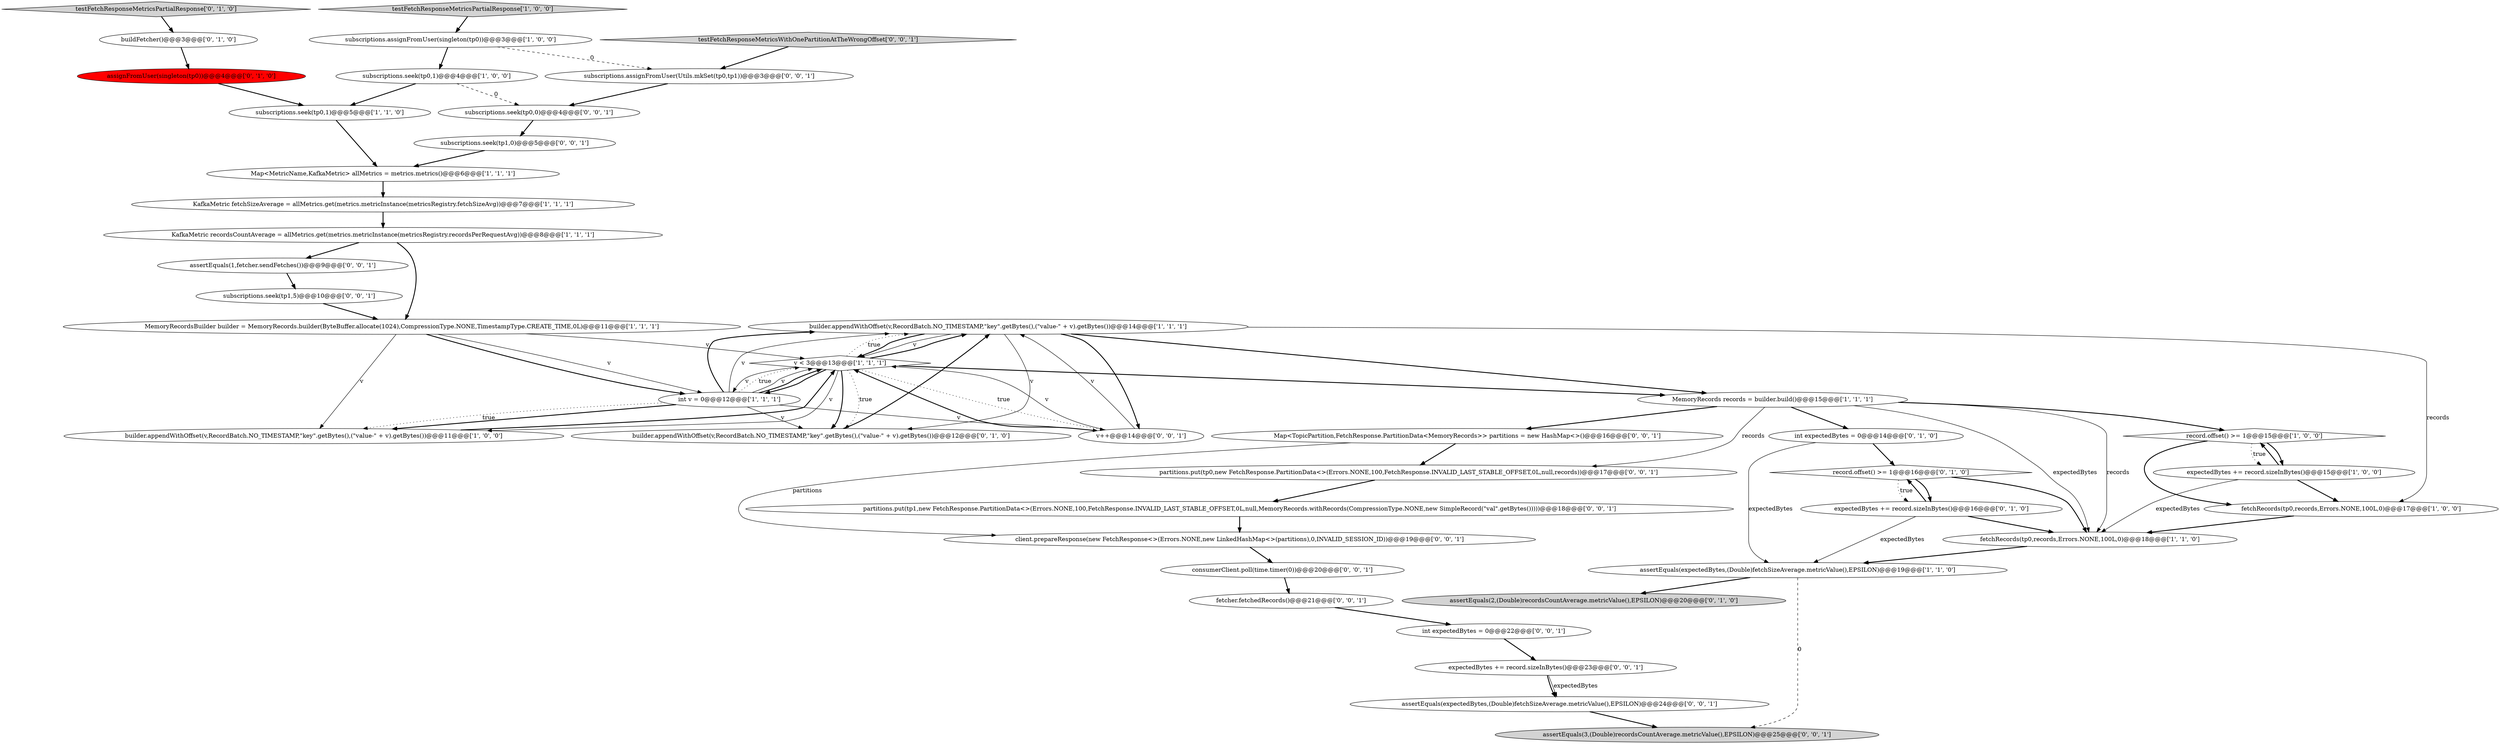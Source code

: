 digraph {
3 [style = filled, label = "MemoryRecords records = builder.build()@@@15@@@['1', '1', '1']", fillcolor = white, shape = ellipse image = "AAA0AAABBB1BBB"];
31 [style = filled, label = "partitions.put(tp0,new FetchResponse.PartitionData<>(Errors.NONE,100,FetchResponse.INVALID_LAST_STABLE_OFFSET,0L,null,records))@@@17@@@['0', '0', '1']", fillcolor = white, shape = ellipse image = "AAA0AAABBB3BBB"];
39 [style = filled, label = "consumerClient.poll(time.timer(0))@@@20@@@['0', '0', '1']", fillcolor = white, shape = ellipse image = "AAA0AAABBB3BBB"];
36 [style = filled, label = "client.prepareResponse(new FetchResponse<>(Errors.NONE,new LinkedHashMap<>(partitions),0,INVALID_SESSION_ID))@@@19@@@['0', '0', '1']", fillcolor = white, shape = ellipse image = "AAA0AAABBB3BBB"];
4 [style = filled, label = "expectedBytes += record.sizeInBytes()@@@15@@@['1', '0', '0']", fillcolor = white, shape = ellipse image = "AAA0AAABBB1BBB"];
8 [style = filled, label = "builder.appendWithOffset(v,RecordBatch.NO_TIMESTAMP,\"key\".getBytes(),(\"value-\" + v).getBytes())@@@11@@@['1', '0', '0']", fillcolor = white, shape = ellipse image = "AAA0AAABBB1BBB"];
25 [style = filled, label = "record.offset() >= 1@@@16@@@['0', '1', '0']", fillcolor = white, shape = diamond image = "AAA0AAABBB2BBB"];
11 [style = filled, label = "subscriptions.seek(tp0,1)@@@5@@@['1', '1', '0']", fillcolor = white, shape = ellipse image = "AAA0AAABBB1BBB"];
9 [style = filled, label = "int v = 0@@@12@@@['1', '1', '1']", fillcolor = white, shape = ellipse image = "AAA0AAABBB1BBB"];
5 [style = filled, label = "MemoryRecordsBuilder builder = MemoryRecords.builder(ByteBuffer.allocate(1024),CompressionType.NONE,TimestampType.CREATE_TIME,0L)@@@11@@@['1', '1', '1']", fillcolor = white, shape = ellipse image = "AAA0AAABBB1BBB"];
20 [style = filled, label = "builder.appendWithOffset(v,RecordBatch.NO_TIMESTAMP,\"key\".getBytes(),(\"value-\" + v).getBytes())@@@12@@@['0', '1', '0']", fillcolor = white, shape = ellipse image = "AAA0AAABBB2BBB"];
41 [style = filled, label = "subscriptions.seek(tp1,5)@@@10@@@['0', '0', '1']", fillcolor = white, shape = ellipse image = "AAA0AAABBB3BBB"];
35 [style = filled, label = "subscriptions.assignFromUser(Utils.mkSet(tp0,tp1))@@@3@@@['0', '0', '1']", fillcolor = white, shape = ellipse image = "AAA0AAABBB3BBB"];
21 [style = filled, label = "int expectedBytes = 0@@@14@@@['0', '1', '0']", fillcolor = white, shape = ellipse image = "AAA0AAABBB2BBB"];
38 [style = filled, label = "subscriptions.seek(tp0,0)@@@4@@@['0', '0', '1']", fillcolor = white, shape = ellipse image = "AAA0AAABBB3BBB"];
29 [style = filled, label = "fetcher.fetchedRecords()@@@21@@@['0', '0', '1']", fillcolor = white, shape = ellipse image = "AAA0AAABBB3BBB"];
28 [style = filled, label = "Map<TopicPartition,FetchResponse.PartitionData<MemoryRecords>> partitions = new HashMap<>()@@@16@@@['0', '0', '1']", fillcolor = white, shape = ellipse image = "AAA0AAABBB3BBB"];
19 [style = filled, label = "assignFromUser(singleton(tp0))@@@4@@@['0', '1', '0']", fillcolor = red, shape = ellipse image = "AAA1AAABBB2BBB"];
15 [style = filled, label = "v < 3@@@13@@@['1', '1', '1']", fillcolor = white, shape = diamond image = "AAA0AAABBB1BBB"];
17 [style = filled, label = "builder.appendWithOffset(v,RecordBatch.NO_TIMESTAMP,\"key\".getBytes(),(\"value-\" + v).getBytes())@@@14@@@['1', '1', '1']", fillcolor = white, shape = ellipse image = "AAA0AAABBB1BBB"];
0 [style = filled, label = "fetchRecords(tp0,records,Errors.NONE,100L,0)@@@18@@@['1', '1', '0']", fillcolor = white, shape = ellipse image = "AAA0AAABBB1BBB"];
12 [style = filled, label = "KafkaMetric fetchSizeAverage = allMetrics.get(metrics.metricInstance(metricsRegistry.fetchSizeAvg))@@@7@@@['1', '1', '1']", fillcolor = white, shape = ellipse image = "AAA0AAABBB1BBB"];
37 [style = filled, label = "expectedBytes += record.sizeInBytes()@@@23@@@['0', '0', '1']", fillcolor = white, shape = ellipse image = "AAA0AAABBB3BBB"];
42 [style = filled, label = "assertEquals(1,fetcher.sendFetches())@@@9@@@['0', '0', '1']", fillcolor = white, shape = ellipse image = "AAA0AAABBB3BBB"];
10 [style = filled, label = "testFetchResponseMetricsPartialResponse['1', '0', '0']", fillcolor = lightgray, shape = diamond image = "AAA0AAABBB1BBB"];
27 [style = filled, label = "v++@@@14@@@['0', '0', '1']", fillcolor = white, shape = ellipse image = "AAA0AAABBB3BBB"];
33 [style = filled, label = "assertEquals(3,(Double)recordsCountAverage.metricValue(),EPSILON)@@@25@@@['0', '0', '1']", fillcolor = lightgray, shape = ellipse image = "AAA0AAABBB3BBB"];
23 [style = filled, label = "buildFetcher()@@@3@@@['0', '1', '0']", fillcolor = white, shape = ellipse image = "AAA0AAABBB2BBB"];
1 [style = filled, label = "assertEquals(expectedBytes,(Double)fetchSizeAverage.metricValue(),EPSILON)@@@19@@@['1', '1', '0']", fillcolor = white, shape = ellipse image = "AAA0AAABBB1BBB"];
7 [style = filled, label = "KafkaMetric recordsCountAverage = allMetrics.get(metrics.metricInstance(metricsRegistry.recordsPerRequestAvg))@@@8@@@['1', '1', '1']", fillcolor = white, shape = ellipse image = "AAA0AAABBB1BBB"];
6 [style = filled, label = "subscriptions.seek(tp0,1)@@@4@@@['1', '0', '0']", fillcolor = white, shape = ellipse image = "AAA0AAABBB1BBB"];
30 [style = filled, label = "assertEquals(expectedBytes,(Double)fetchSizeAverage.metricValue(),EPSILON)@@@24@@@['0', '0', '1']", fillcolor = white, shape = ellipse image = "AAA0AAABBB3BBB"];
14 [style = filled, label = "Map<MetricName,KafkaMetric> allMetrics = metrics.metrics()@@@6@@@['1', '1', '1']", fillcolor = white, shape = ellipse image = "AAA0AAABBB1BBB"];
32 [style = filled, label = "subscriptions.seek(tp1,0)@@@5@@@['0', '0', '1']", fillcolor = white, shape = ellipse image = "AAA0AAABBB3BBB"];
2 [style = filled, label = "record.offset() >= 1@@@15@@@['1', '0', '0']", fillcolor = white, shape = diamond image = "AAA0AAABBB1BBB"];
40 [style = filled, label = "int expectedBytes = 0@@@22@@@['0', '0', '1']", fillcolor = white, shape = ellipse image = "AAA0AAABBB3BBB"];
13 [style = filled, label = "fetchRecords(tp0,records,Errors.NONE,100L,0)@@@17@@@['1', '0', '0']", fillcolor = white, shape = ellipse image = "AAA0AAABBB1BBB"];
26 [style = filled, label = "partitions.put(tp1,new FetchResponse.PartitionData<>(Errors.NONE,100,FetchResponse.INVALID_LAST_STABLE_OFFSET,0L,null,MemoryRecords.withRecords(CompressionType.NONE,new SimpleRecord(\"val\".getBytes()))))@@@18@@@['0', '0', '1']", fillcolor = white, shape = ellipse image = "AAA0AAABBB3BBB"];
34 [style = filled, label = "testFetchResponseMetricsWithOnePartitionAtTheWrongOffset['0', '0', '1']", fillcolor = lightgray, shape = diamond image = "AAA0AAABBB3BBB"];
18 [style = filled, label = "testFetchResponseMetricsPartialResponse['0', '1', '0']", fillcolor = lightgray, shape = diamond image = "AAA0AAABBB2BBB"];
24 [style = filled, label = "assertEquals(2,(Double)recordsCountAverage.metricValue(),EPSILON)@@@20@@@['0', '1', '0']", fillcolor = lightgray, shape = ellipse image = "AAA0AAABBB2BBB"];
22 [style = filled, label = "expectedBytes += record.sizeInBytes()@@@16@@@['0', '1', '0']", fillcolor = white, shape = ellipse image = "AAA0AAABBB2BBB"];
16 [style = filled, label = "subscriptions.assignFromUser(singleton(tp0))@@@3@@@['1', '0', '0']", fillcolor = white, shape = ellipse image = "AAA0AAABBB1BBB"];
27->15 [style = solid, label="v"];
42->41 [style = bold, label=""];
9->27 [style = solid, label="v"];
37->30 [style = solid, label="expectedBytes"];
5->9 [style = bold, label=""];
25->22 [style = bold, label=""];
11->14 [style = bold, label=""];
22->1 [style = solid, label="expectedBytes"];
16->35 [style = dashed, label="0"];
15->20 [style = dotted, label="true"];
19->11 [style = bold, label=""];
6->38 [style = dashed, label="0"];
12->7 [style = bold, label=""];
27->15 [style = bold, label=""];
15->17 [style = bold, label=""];
22->0 [style = bold, label=""];
15->20 [style = bold, label=""];
6->11 [style = bold, label=""];
4->0 [style = solid, label="expectedBytes"];
9->15 [style = dotted, label="true"];
35->38 [style = bold, label=""];
17->27 [style = bold, label=""];
3->0 [style = solid, label="expectedBytes"];
17->13 [style = solid, label="records"];
15->9 [style = solid, label="v"];
40->37 [style = bold, label=""];
39->29 [style = bold, label=""];
22->25 [style = bold, label=""];
3->31 [style = solid, label="records"];
15->8 [style = solid, label="v"];
3->0 [style = solid, label="records"];
16->6 [style = bold, label=""];
17->15 [style = solid, label="v"];
28->36 [style = solid, label="partitions"];
9->17 [style = bold, label=""];
4->2 [style = bold, label=""];
21->25 [style = bold, label=""];
9->8 [style = bold, label=""];
2->4 [style = bold, label=""];
15->27 [style = dotted, label="true"];
38->32 [style = bold, label=""];
27->17 [style = solid, label="v"];
9->8 [style = dotted, label="true"];
15->17 [style = dotted, label="true"];
7->5 [style = bold, label=""];
3->2 [style = bold, label=""];
15->9 [style = bold, label=""];
17->15 [style = bold, label=""];
7->42 [style = bold, label=""];
29->40 [style = bold, label=""];
34->35 [style = bold, label=""];
13->0 [style = bold, label=""];
25->0 [style = bold, label=""];
1->33 [style = dashed, label="0"];
9->20 [style = solid, label="v"];
8->15 [style = bold, label=""];
18->23 [style = bold, label=""];
30->33 [style = bold, label=""];
37->30 [style = bold, label=""];
28->31 [style = bold, label=""];
4->13 [style = bold, label=""];
32->14 [style = bold, label=""];
15->3 [style = bold, label=""];
36->39 [style = bold, label=""];
21->1 [style = solid, label="expectedBytes"];
31->26 [style = bold, label=""];
3->28 [style = bold, label=""];
10->16 [style = bold, label=""];
0->1 [style = bold, label=""];
23->19 [style = bold, label=""];
2->4 [style = dotted, label="true"];
9->17 [style = solid, label="v"];
17->3 [style = bold, label=""];
3->21 [style = bold, label=""];
5->9 [style = solid, label="v"];
5->8 [style = solid, label="v"];
20->17 [style = bold, label=""];
26->36 [style = bold, label=""];
17->20 [style = solid, label="v"];
5->15 [style = solid, label="v"];
9->15 [style = solid, label="v"];
2->13 [style = bold, label=""];
9->15 [style = bold, label=""];
1->24 [style = bold, label=""];
14->12 [style = bold, label=""];
25->22 [style = dotted, label="true"];
41->5 [style = bold, label=""];
}
